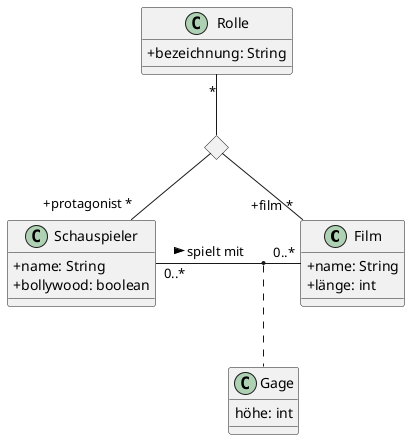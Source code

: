 @startuml 4b

skinparam classAttributeIconSize 0

class Film {
    +name: String
    +länge: int
}

class Schauspieler {
    +name: String
    +bollywood: boolean
}

class Rolle {
    +bezeichnung: String
}


<> diamond
Rolle "*" -- diamond
diamond -- "+film *" Film
diamond -- "+protagonist *" Schauspieler

class Gage {
    höhe: int
}

Schauspieler "0..*" - "0..*" Film: spielt mit >
(Schauspieler, Film) .. Gage


@enduml
